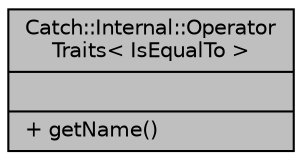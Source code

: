 digraph "Catch::Internal::OperatorTraits&lt; IsEqualTo &gt;"
{
  edge [fontname="Helvetica",fontsize="10",labelfontname="Helvetica",labelfontsize="10"];
  node [fontname="Helvetica",fontsize="10",shape=record];
  Node1 [label="{Catch::Internal::Operator\lTraits\< IsEqualTo \>\n||+ getName()\l}",height=0.2,width=0.4,color="black", fillcolor="grey75", style="filled", fontcolor="black"];
}
